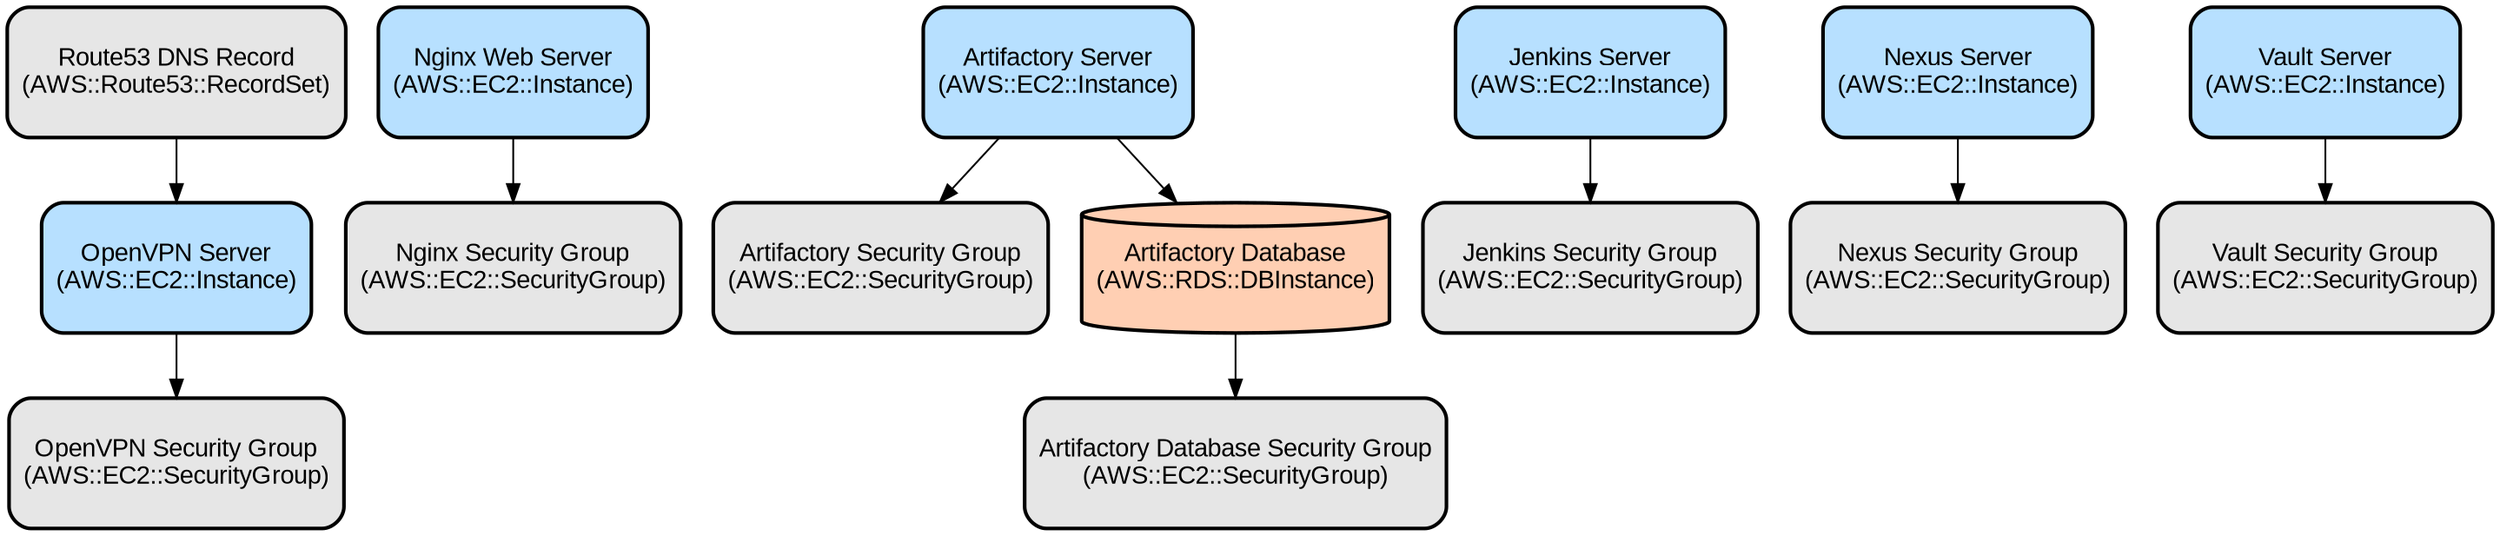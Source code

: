 digraph INFRA {
  node [ color = "black", fillcolor = "#E6E6E6", height =1, style = "filled,bold,rounded", fontname = "Arial" ];
  "OpenVPN Server" [ label = "OpenVPN Server
(AWS::EC2::Instance)", shape =rectangle, fillcolor = "#B7E0FF" ];
  "OpenVPN Security Group" [ label = "OpenVPN Security Group
(AWS::EC2::SecurityGroup)", shape =rectangle ];
  "Route53 DNS Record" [ label = "Route53 DNS Record
(AWS::Route53::RecordSet)", shape =rectangle ];
  "Nginx Web Server" [ label = "Nginx Web Server
(AWS::EC2::Instance)", shape =rectangle, fillcolor = "#B7E0FF" ];
  "Nginx Security Group" [ label = "Nginx Security Group
(AWS::EC2::SecurityGroup)", shape =rectangle ];
  "Artifactory Server" [ label = "Artifactory Server
(AWS::EC2::Instance)", shape =rectangle, fillcolor = "#B7E0FF" ];
  "Artifactory Security Group" [ label = "Artifactory Security Group
(AWS::EC2::SecurityGroup)", shape =rectangle ];
  "Artifactory Database" [ label = "Artifactory Database
(AWS::RDS::DBInstance)", shape =cylinder, fillcolor = "#FFCFB3" ];
  "Artifactory Database Security Group" [ label = "Artifactory Database Security Group
(AWS::EC2::SecurityGroup)", shape =rectangle ];
  "Jenkins Server" [ label = "Jenkins Server
(AWS::EC2::Instance)", shape =rectangle, fillcolor = "#B7E0FF" ];
  "Jenkins Security Group" [ label = "Jenkins Security Group
(AWS::EC2::SecurityGroup)", shape =rectangle ];
  "Nexus Server" [ label = "Nexus Server
(AWS::EC2::Instance)", shape =rectangle, fillcolor = "#B7E0FF" ];
  "Nexus Security Group" [ label = "Nexus Security Group
(AWS::EC2::SecurityGroup)", shape =rectangle ];
  "Vault Server" [ label = "Vault Server
(AWS::EC2::Instance)", shape =rectangle, fillcolor = "#B7E0FF" ];
  "Vault Security Group" [ label = "Vault Security Group
(AWS::EC2::SecurityGroup)", shape =rectangle ];
  "OpenVPN Server" -> "OpenVPN Security Group";
  "Route53 DNS Record" -> "OpenVPN Server";
  "Nginx Web Server" -> "Nginx Security Group";
  "Artifactory Server" -> "Artifactory Security Group";
  "Artifactory Server" -> "Artifactory Database";
  "Artifactory Database" -> "Artifactory Database Security Group";
  "Jenkins Server" -> "Jenkins Security Group";
  "Nexus Server" -> "Nexus Security Group";
  "Vault Server" -> "Vault Security Group";
}
